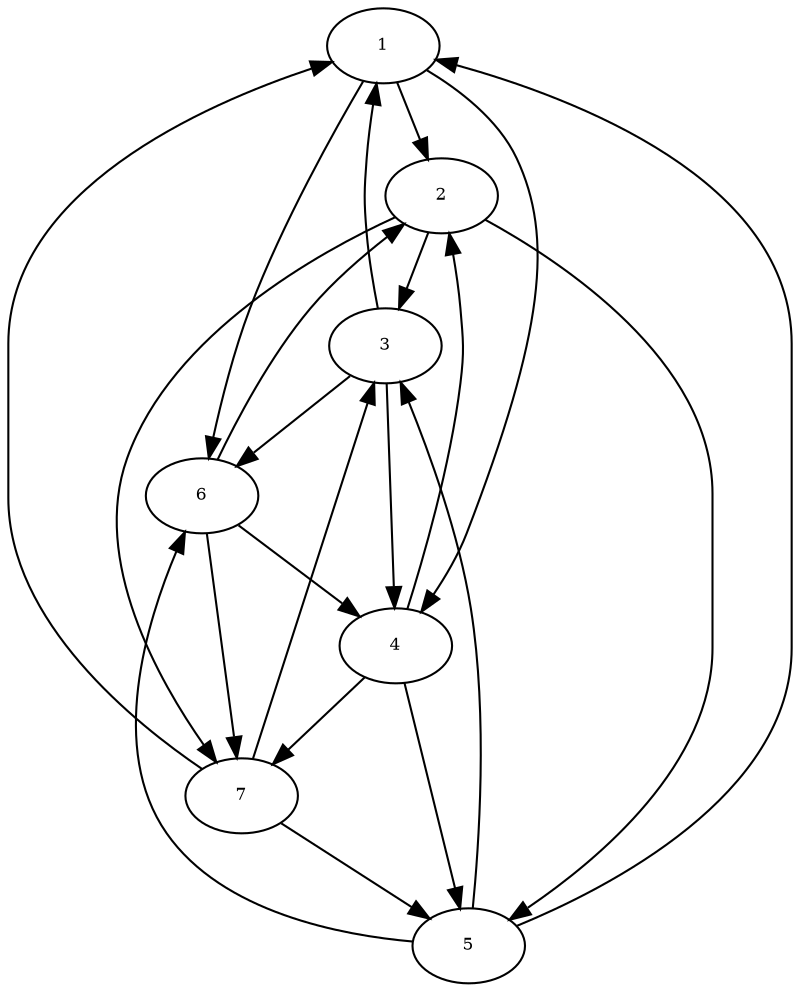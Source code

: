 digraph RGL__DirectedAdjacencyGraph {
    1 [
        fontsize = 8,
        label = 1
    ]

    2 [
        fontsize = 8,
        label = 2
    ]

    4 [
        fontsize = 8,
        label = 4
    ]

    6 [
        fontsize = 8,
        label = 6
    ]

    3 [
        fontsize = 8,
        label = 3
    ]

    5 [
        fontsize = 8,
        label = 5
    ]

    7 [
        fontsize = 8,
        label = 7
    ]

    1 -> 2 [
        fontsize = 8
    ]

    1 -> 4 [
        fontsize = 8
    ]

    1 -> 6 [
        fontsize = 8
    ]

    2 -> 3 [
        fontsize = 8
    ]

    2 -> 5 [
        fontsize = 8
    ]

    2 -> 7 [
        fontsize = 8
    ]

    4 -> 5 [
        fontsize = 8
    ]

    4 -> 7 [
        fontsize = 8
    ]

    4 -> 2 [
        fontsize = 8
    ]

    6 -> 7 [
        fontsize = 8
    ]

    6 -> 2 [
        fontsize = 8
    ]

    6 -> 4 [
        fontsize = 8
    ]

    3 -> 4 [
        fontsize = 8
    ]

    3 -> 6 [
        fontsize = 8
    ]

    3 -> 1 [
        fontsize = 8
    ]

    5 -> 6 [
        fontsize = 8
    ]

    5 -> 1 [
        fontsize = 8
    ]

    5 -> 3 [
        fontsize = 8
    ]

    7 -> 1 [
        fontsize = 8
    ]

    7 -> 3 [
        fontsize = 8
    ]

    7 -> 5 [
        fontsize = 8
    ]
}
